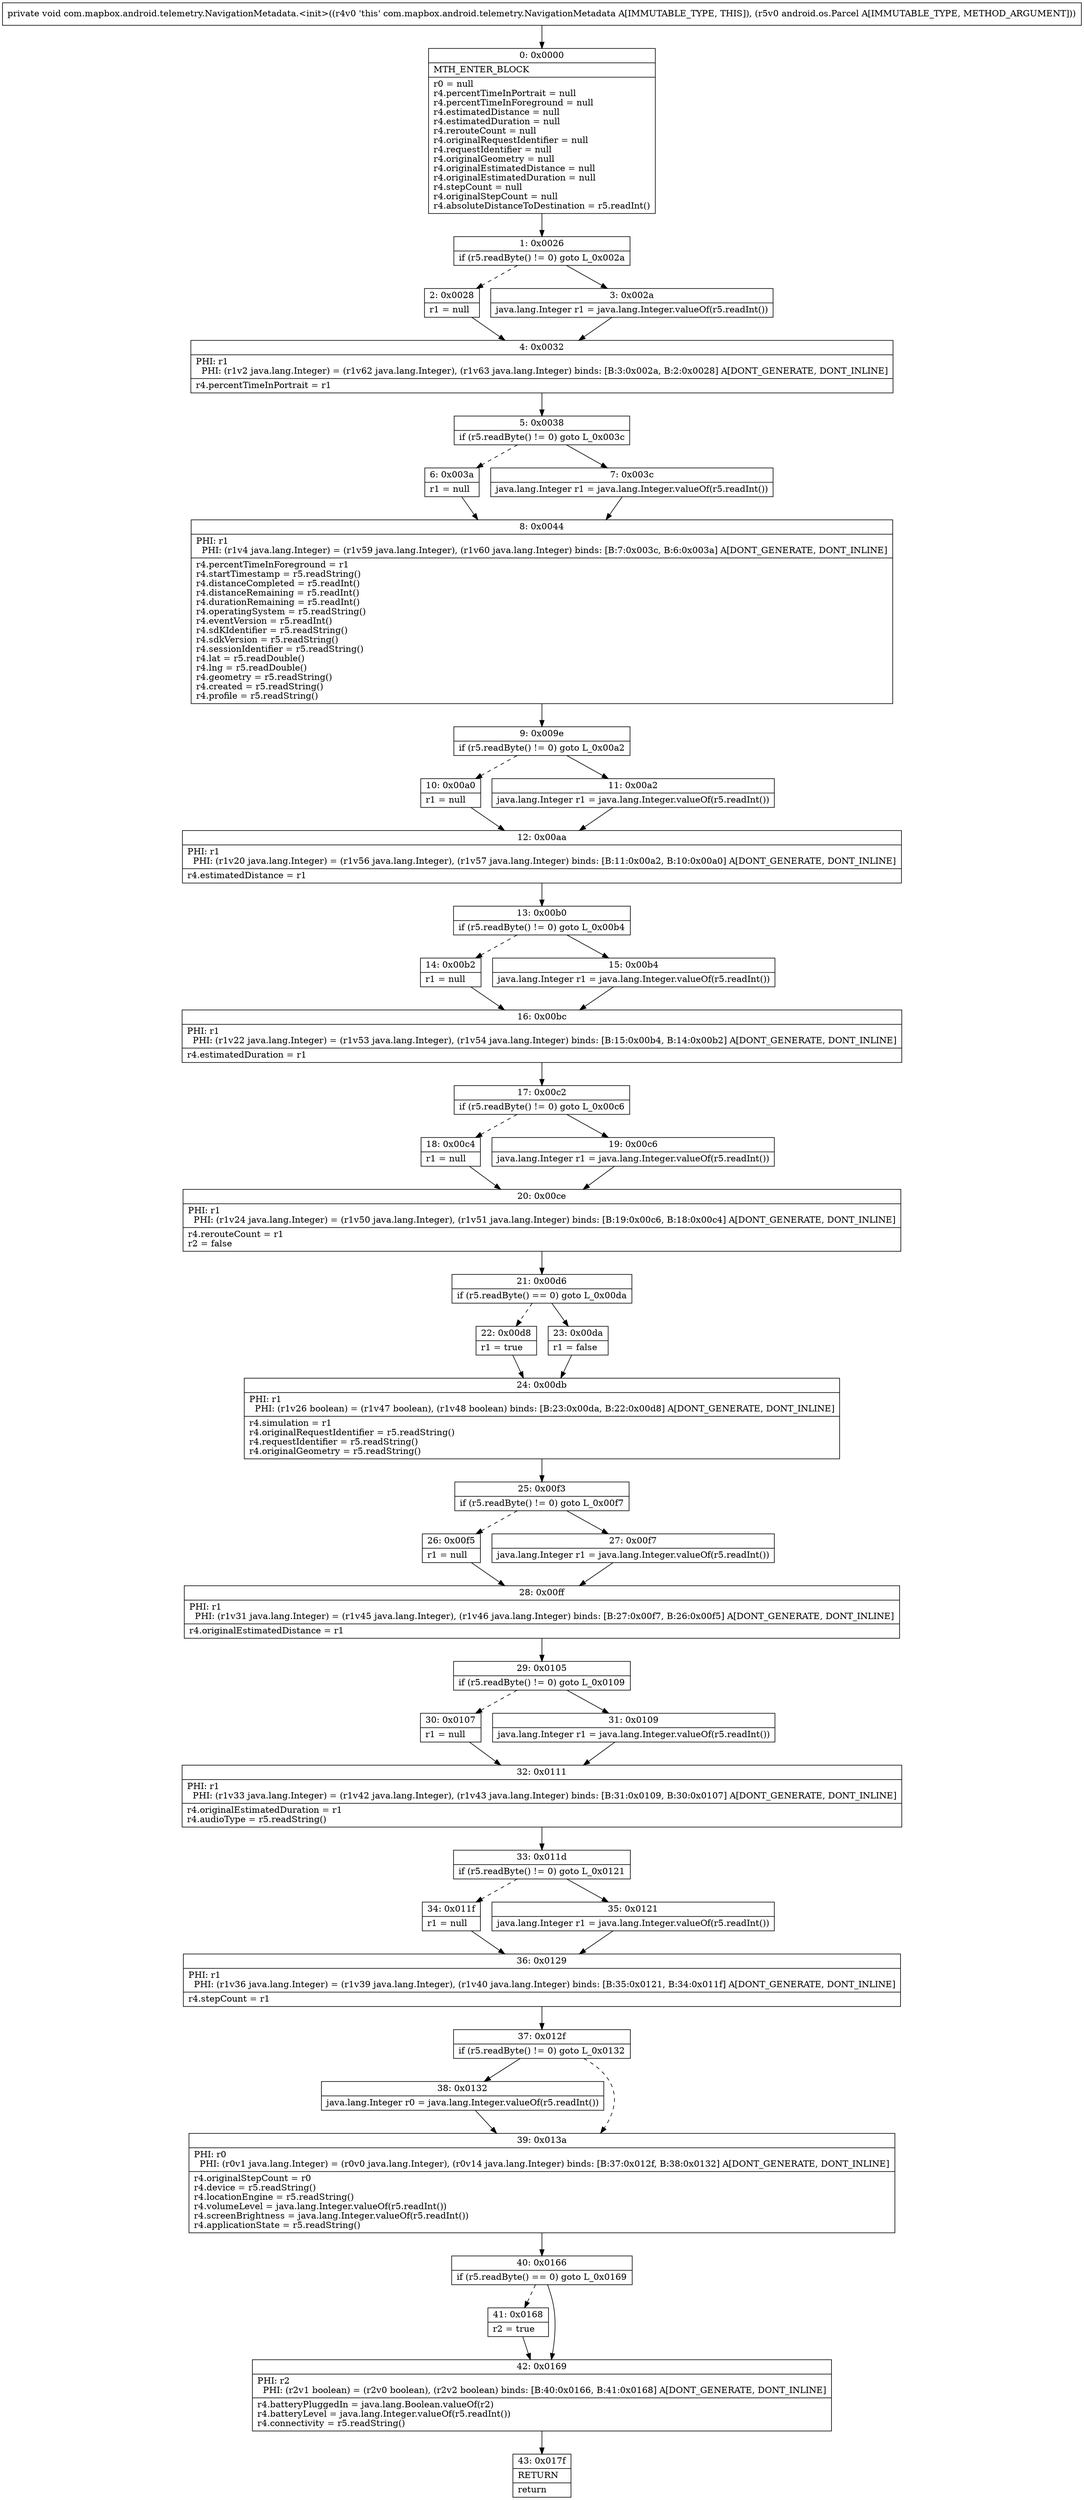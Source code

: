 digraph "CFG forcom.mapbox.android.telemetry.NavigationMetadata.\<init\>(Landroid\/os\/Parcel;)V" {
Node_0 [shape=record,label="{0\:\ 0x0000|MTH_ENTER_BLOCK\l|r0 = null\lr4.percentTimeInPortrait = null\lr4.percentTimeInForeground = null\lr4.estimatedDistance = null\lr4.estimatedDuration = null\lr4.rerouteCount = null\lr4.originalRequestIdentifier = null\lr4.requestIdentifier = null\lr4.originalGeometry = null\lr4.originalEstimatedDistance = null\lr4.originalEstimatedDuration = null\lr4.stepCount = null\lr4.originalStepCount = null\lr4.absoluteDistanceToDestination = r5.readInt()\l}"];
Node_1 [shape=record,label="{1\:\ 0x0026|if (r5.readByte() != 0) goto L_0x002a\l}"];
Node_2 [shape=record,label="{2\:\ 0x0028|r1 = null\l}"];
Node_3 [shape=record,label="{3\:\ 0x002a|java.lang.Integer r1 = java.lang.Integer.valueOf(r5.readInt())\l}"];
Node_4 [shape=record,label="{4\:\ 0x0032|PHI: r1 \l  PHI: (r1v2 java.lang.Integer) = (r1v62 java.lang.Integer), (r1v63 java.lang.Integer) binds: [B:3:0x002a, B:2:0x0028] A[DONT_GENERATE, DONT_INLINE]\l|r4.percentTimeInPortrait = r1\l}"];
Node_5 [shape=record,label="{5\:\ 0x0038|if (r5.readByte() != 0) goto L_0x003c\l}"];
Node_6 [shape=record,label="{6\:\ 0x003a|r1 = null\l}"];
Node_7 [shape=record,label="{7\:\ 0x003c|java.lang.Integer r1 = java.lang.Integer.valueOf(r5.readInt())\l}"];
Node_8 [shape=record,label="{8\:\ 0x0044|PHI: r1 \l  PHI: (r1v4 java.lang.Integer) = (r1v59 java.lang.Integer), (r1v60 java.lang.Integer) binds: [B:7:0x003c, B:6:0x003a] A[DONT_GENERATE, DONT_INLINE]\l|r4.percentTimeInForeground = r1\lr4.startTimestamp = r5.readString()\lr4.distanceCompleted = r5.readInt()\lr4.distanceRemaining = r5.readInt()\lr4.durationRemaining = r5.readInt()\lr4.operatingSystem = r5.readString()\lr4.eventVersion = r5.readInt()\lr4.sdKIdentifier = r5.readString()\lr4.sdkVersion = r5.readString()\lr4.sessionIdentifier = r5.readString()\lr4.lat = r5.readDouble()\lr4.lng = r5.readDouble()\lr4.geometry = r5.readString()\lr4.created = r5.readString()\lr4.profile = r5.readString()\l}"];
Node_9 [shape=record,label="{9\:\ 0x009e|if (r5.readByte() != 0) goto L_0x00a2\l}"];
Node_10 [shape=record,label="{10\:\ 0x00a0|r1 = null\l}"];
Node_11 [shape=record,label="{11\:\ 0x00a2|java.lang.Integer r1 = java.lang.Integer.valueOf(r5.readInt())\l}"];
Node_12 [shape=record,label="{12\:\ 0x00aa|PHI: r1 \l  PHI: (r1v20 java.lang.Integer) = (r1v56 java.lang.Integer), (r1v57 java.lang.Integer) binds: [B:11:0x00a2, B:10:0x00a0] A[DONT_GENERATE, DONT_INLINE]\l|r4.estimatedDistance = r1\l}"];
Node_13 [shape=record,label="{13\:\ 0x00b0|if (r5.readByte() != 0) goto L_0x00b4\l}"];
Node_14 [shape=record,label="{14\:\ 0x00b2|r1 = null\l}"];
Node_15 [shape=record,label="{15\:\ 0x00b4|java.lang.Integer r1 = java.lang.Integer.valueOf(r5.readInt())\l}"];
Node_16 [shape=record,label="{16\:\ 0x00bc|PHI: r1 \l  PHI: (r1v22 java.lang.Integer) = (r1v53 java.lang.Integer), (r1v54 java.lang.Integer) binds: [B:15:0x00b4, B:14:0x00b2] A[DONT_GENERATE, DONT_INLINE]\l|r4.estimatedDuration = r1\l}"];
Node_17 [shape=record,label="{17\:\ 0x00c2|if (r5.readByte() != 0) goto L_0x00c6\l}"];
Node_18 [shape=record,label="{18\:\ 0x00c4|r1 = null\l}"];
Node_19 [shape=record,label="{19\:\ 0x00c6|java.lang.Integer r1 = java.lang.Integer.valueOf(r5.readInt())\l}"];
Node_20 [shape=record,label="{20\:\ 0x00ce|PHI: r1 \l  PHI: (r1v24 java.lang.Integer) = (r1v50 java.lang.Integer), (r1v51 java.lang.Integer) binds: [B:19:0x00c6, B:18:0x00c4] A[DONT_GENERATE, DONT_INLINE]\l|r4.rerouteCount = r1\lr2 = false\l}"];
Node_21 [shape=record,label="{21\:\ 0x00d6|if (r5.readByte() == 0) goto L_0x00da\l}"];
Node_22 [shape=record,label="{22\:\ 0x00d8|r1 = true\l}"];
Node_23 [shape=record,label="{23\:\ 0x00da|r1 = false\l}"];
Node_24 [shape=record,label="{24\:\ 0x00db|PHI: r1 \l  PHI: (r1v26 boolean) = (r1v47 boolean), (r1v48 boolean) binds: [B:23:0x00da, B:22:0x00d8] A[DONT_GENERATE, DONT_INLINE]\l|r4.simulation = r1\lr4.originalRequestIdentifier = r5.readString()\lr4.requestIdentifier = r5.readString()\lr4.originalGeometry = r5.readString()\l}"];
Node_25 [shape=record,label="{25\:\ 0x00f3|if (r5.readByte() != 0) goto L_0x00f7\l}"];
Node_26 [shape=record,label="{26\:\ 0x00f5|r1 = null\l}"];
Node_27 [shape=record,label="{27\:\ 0x00f7|java.lang.Integer r1 = java.lang.Integer.valueOf(r5.readInt())\l}"];
Node_28 [shape=record,label="{28\:\ 0x00ff|PHI: r1 \l  PHI: (r1v31 java.lang.Integer) = (r1v45 java.lang.Integer), (r1v46 java.lang.Integer) binds: [B:27:0x00f7, B:26:0x00f5] A[DONT_GENERATE, DONT_INLINE]\l|r4.originalEstimatedDistance = r1\l}"];
Node_29 [shape=record,label="{29\:\ 0x0105|if (r5.readByte() != 0) goto L_0x0109\l}"];
Node_30 [shape=record,label="{30\:\ 0x0107|r1 = null\l}"];
Node_31 [shape=record,label="{31\:\ 0x0109|java.lang.Integer r1 = java.lang.Integer.valueOf(r5.readInt())\l}"];
Node_32 [shape=record,label="{32\:\ 0x0111|PHI: r1 \l  PHI: (r1v33 java.lang.Integer) = (r1v42 java.lang.Integer), (r1v43 java.lang.Integer) binds: [B:31:0x0109, B:30:0x0107] A[DONT_GENERATE, DONT_INLINE]\l|r4.originalEstimatedDuration = r1\lr4.audioType = r5.readString()\l}"];
Node_33 [shape=record,label="{33\:\ 0x011d|if (r5.readByte() != 0) goto L_0x0121\l}"];
Node_34 [shape=record,label="{34\:\ 0x011f|r1 = null\l}"];
Node_35 [shape=record,label="{35\:\ 0x0121|java.lang.Integer r1 = java.lang.Integer.valueOf(r5.readInt())\l}"];
Node_36 [shape=record,label="{36\:\ 0x0129|PHI: r1 \l  PHI: (r1v36 java.lang.Integer) = (r1v39 java.lang.Integer), (r1v40 java.lang.Integer) binds: [B:35:0x0121, B:34:0x011f] A[DONT_GENERATE, DONT_INLINE]\l|r4.stepCount = r1\l}"];
Node_37 [shape=record,label="{37\:\ 0x012f|if (r5.readByte() != 0) goto L_0x0132\l}"];
Node_38 [shape=record,label="{38\:\ 0x0132|java.lang.Integer r0 = java.lang.Integer.valueOf(r5.readInt())\l}"];
Node_39 [shape=record,label="{39\:\ 0x013a|PHI: r0 \l  PHI: (r0v1 java.lang.Integer) = (r0v0 java.lang.Integer), (r0v14 java.lang.Integer) binds: [B:37:0x012f, B:38:0x0132] A[DONT_GENERATE, DONT_INLINE]\l|r4.originalStepCount = r0\lr4.device = r5.readString()\lr4.locationEngine = r5.readString()\lr4.volumeLevel = java.lang.Integer.valueOf(r5.readInt())\lr4.screenBrightness = java.lang.Integer.valueOf(r5.readInt())\lr4.applicationState = r5.readString()\l}"];
Node_40 [shape=record,label="{40\:\ 0x0166|if (r5.readByte() == 0) goto L_0x0169\l}"];
Node_41 [shape=record,label="{41\:\ 0x0168|r2 = true\l}"];
Node_42 [shape=record,label="{42\:\ 0x0169|PHI: r2 \l  PHI: (r2v1 boolean) = (r2v0 boolean), (r2v2 boolean) binds: [B:40:0x0166, B:41:0x0168] A[DONT_GENERATE, DONT_INLINE]\l|r4.batteryPluggedIn = java.lang.Boolean.valueOf(r2)\lr4.batteryLevel = java.lang.Integer.valueOf(r5.readInt())\lr4.connectivity = r5.readString()\l}"];
Node_43 [shape=record,label="{43\:\ 0x017f|RETURN\l|return\l}"];
MethodNode[shape=record,label="{private void com.mapbox.android.telemetry.NavigationMetadata.\<init\>((r4v0 'this' com.mapbox.android.telemetry.NavigationMetadata A[IMMUTABLE_TYPE, THIS]), (r5v0 android.os.Parcel A[IMMUTABLE_TYPE, METHOD_ARGUMENT])) }"];
MethodNode -> Node_0;
Node_0 -> Node_1;
Node_1 -> Node_2[style=dashed];
Node_1 -> Node_3;
Node_2 -> Node_4;
Node_3 -> Node_4;
Node_4 -> Node_5;
Node_5 -> Node_6[style=dashed];
Node_5 -> Node_7;
Node_6 -> Node_8;
Node_7 -> Node_8;
Node_8 -> Node_9;
Node_9 -> Node_10[style=dashed];
Node_9 -> Node_11;
Node_10 -> Node_12;
Node_11 -> Node_12;
Node_12 -> Node_13;
Node_13 -> Node_14[style=dashed];
Node_13 -> Node_15;
Node_14 -> Node_16;
Node_15 -> Node_16;
Node_16 -> Node_17;
Node_17 -> Node_18[style=dashed];
Node_17 -> Node_19;
Node_18 -> Node_20;
Node_19 -> Node_20;
Node_20 -> Node_21;
Node_21 -> Node_22[style=dashed];
Node_21 -> Node_23;
Node_22 -> Node_24;
Node_23 -> Node_24;
Node_24 -> Node_25;
Node_25 -> Node_26[style=dashed];
Node_25 -> Node_27;
Node_26 -> Node_28;
Node_27 -> Node_28;
Node_28 -> Node_29;
Node_29 -> Node_30[style=dashed];
Node_29 -> Node_31;
Node_30 -> Node_32;
Node_31 -> Node_32;
Node_32 -> Node_33;
Node_33 -> Node_34[style=dashed];
Node_33 -> Node_35;
Node_34 -> Node_36;
Node_35 -> Node_36;
Node_36 -> Node_37;
Node_37 -> Node_38;
Node_37 -> Node_39[style=dashed];
Node_38 -> Node_39;
Node_39 -> Node_40;
Node_40 -> Node_41[style=dashed];
Node_40 -> Node_42;
Node_41 -> Node_42;
Node_42 -> Node_43;
}

